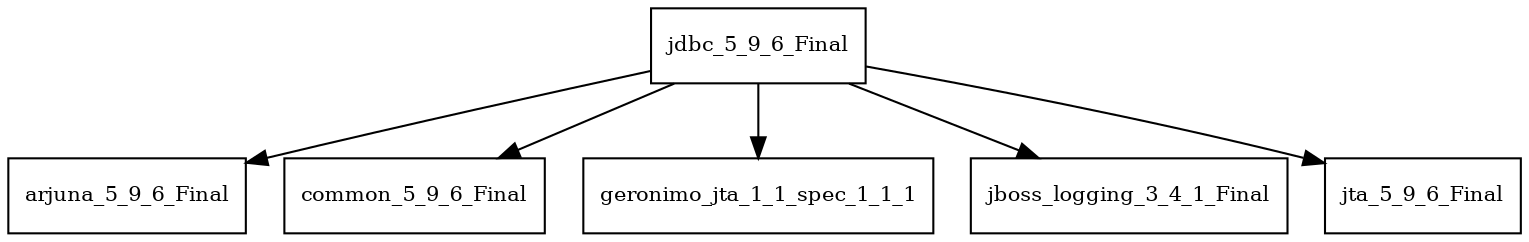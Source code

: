 digraph jdbc_5_9_6_Final_dependencies {
  node [shape = box, fontsize=10.0];
  jdbc_5_9_6_Final -> arjuna_5_9_6_Final;
  jdbc_5_9_6_Final -> common_5_9_6_Final;
  jdbc_5_9_6_Final -> geronimo_jta_1_1_spec_1_1_1;
  jdbc_5_9_6_Final -> jboss_logging_3_4_1_Final;
  jdbc_5_9_6_Final -> jta_5_9_6_Final;
}
